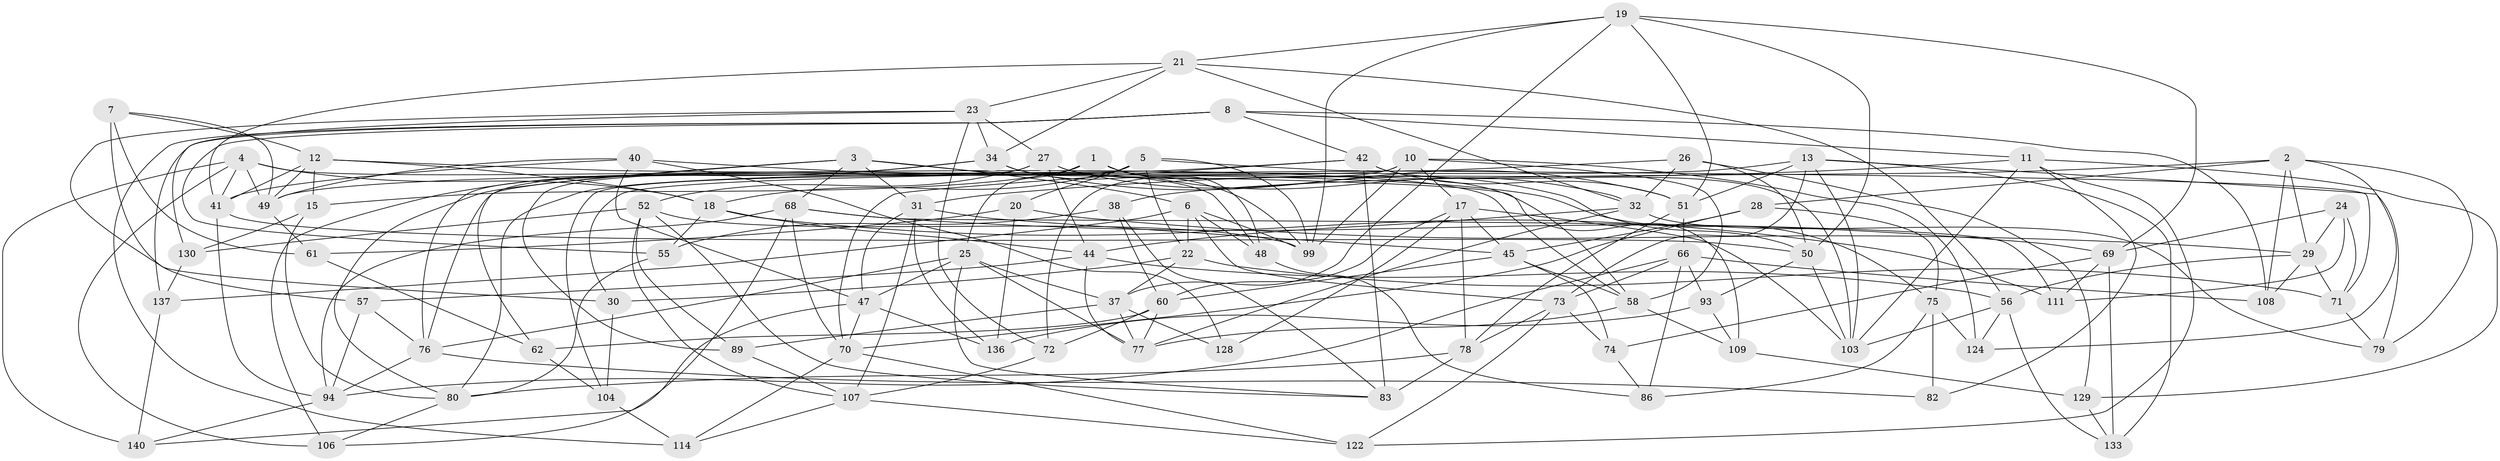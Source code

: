 // original degree distribution, {4: 1.0}
// Generated by graph-tools (version 1.1) at 2025/42/03/06/25 10:42:16]
// undirected, 88 vertices, 224 edges
graph export_dot {
graph [start="1"]
  node [color=gray90,style=filled];
  1;
  2 [super="+36"];
  3 [super="+112"];
  4 [super="+9"];
  5 [super="+101"];
  6 [super="+98"];
  7;
  8 [super="+14"];
  10 [super="+63"];
  11 [super="+16"];
  12 [super="+132"];
  13 [super="+39"];
  15;
  17 [super="+131"];
  18 [super="+54"];
  19 [super="+125"];
  20;
  21 [super="+85"];
  22 [super="+118"];
  23 [super="+33"];
  24;
  25 [super="+35"];
  26;
  27 [super="+92"];
  28;
  29 [super="+100"];
  30;
  31 [super="+87"];
  32 [super="+120"];
  34 [super="+91"];
  37 [super="+46"];
  38;
  40 [super="+43"];
  41 [super="+64"];
  42 [super="+59"];
  44 [super="+116"];
  45 [super="+121"];
  47 [super="+134"];
  48;
  49 [super="+53"];
  50 [super="+67"];
  51 [super="+90"];
  52 [super="+123"];
  55;
  56 [super="+88"];
  57;
  58 [super="+65"];
  60 [super="+105"];
  61;
  62;
  66 [super="+97"];
  68 [super="+95"];
  69 [super="+81"];
  70 [super="+84"];
  71 [super="+135"];
  72;
  73 [super="+119"];
  74;
  75 [super="+110"];
  76 [super="+113"];
  77 [super="+117"];
  78 [super="+115"];
  79;
  80 [super="+138"];
  82;
  83 [super="+127"];
  86;
  89;
  93;
  94 [super="+96"];
  99 [super="+102"];
  103 [super="+139"];
  104;
  106;
  107 [super="+126"];
  108;
  109;
  111;
  114;
  122;
  124;
  128;
  129;
  130;
  133;
  136;
  137;
  140;
  1 -- 25;
  1 -- 15;
  1 -- 48;
  1 -- 32;
  2 -- 79;
  2 -- 28;
  2 -- 108;
  2 -- 124;
  2 -- 38;
  2 -- 29;
  3 -- 62;
  3 -- 6;
  3 -- 31;
  3 -- 80;
  3 -- 48;
  3 -- 68;
  4 -- 18;
  4 -- 140;
  4 -- 41;
  4 -- 106;
  4 -- 58;
  4 -- 49;
  5 -- 20;
  5 -- 18;
  5 -- 76;
  5 -- 22;
  5 -- 71;
  5 -- 99;
  6 -- 48;
  6 -- 73;
  6 -- 137;
  6 -- 22;
  6 -- 99;
  7 -- 49;
  7 -- 61;
  7 -- 30;
  7 -- 12;
  8 -- 108;
  8 -- 55;
  8 -- 11;
  8 -- 137;
  8 -- 114;
  8 -- 42;
  10 -- 124;
  10 -- 104;
  10 -- 72;
  10 -- 17;
  10 -- 58;
  10 -- 99;
  11 -- 82;
  11 -- 103;
  11 -- 129;
  11 -- 122;
  11 -- 31;
  12 -- 15;
  12 -- 109;
  12 -- 41;
  12 -- 18;
  12 -- 49;
  13 -- 133;
  13 -- 103;
  13 -- 49;
  13 -- 51;
  13 -- 79;
  13 -- 73;
  15 -- 130;
  15 -- 80;
  17 -- 103;
  17 -- 60;
  17 -- 128;
  17 -- 45;
  17 -- 78;
  18 -- 44;
  18 -- 55;
  18 -- 111;
  19 -- 99;
  19 -- 50;
  19 -- 37;
  19 -- 21;
  19 -- 69;
  19 -- 51;
  20 -- 136;
  20 -- 61;
  20 -- 29;
  21 -- 56;
  21 -- 23;
  21 -- 34;
  21 -- 32;
  21 -- 41;
  22 -- 71 [weight=2];
  22 -- 30;
  22 -- 37;
  23 -- 72;
  23 -- 34;
  23 -- 57;
  23 -- 130;
  23 -- 27;
  24 -- 69;
  24 -- 111;
  24 -- 71;
  24 -- 29;
  25 -- 76;
  25 -- 37;
  25 -- 47;
  25 -- 83;
  25 -- 77;
  26 -- 129;
  26 -- 30;
  26 -- 50;
  26 -- 32;
  27 -- 52;
  27 -- 58;
  27 -- 50;
  27 -- 44;
  27 -- 76;
  28 -- 75;
  28 -- 45;
  28 -- 70;
  29 -- 108;
  29 -- 56;
  29 -- 71;
  30 -- 104;
  31 -- 136;
  31 -- 107;
  31 -- 47;
  31 -- 45;
  32 -- 79;
  32 -- 44;
  32 -- 77;
  34 -- 99;
  34 -- 106;
  34 -- 89;
  34 -- 51;
  37 -- 77;
  37 -- 128;
  37 -- 89;
  38 -- 55;
  38 -- 60;
  38 -- 83;
  40 -- 128 [weight=2];
  40 -- 41;
  40 -- 49;
  40 -- 47;
  40 -- 75;
  41 -- 94;
  41 -- 50;
  42 -- 103;
  42 -- 70;
  42 -- 83;
  42 -- 80;
  42 -- 51;
  44 -- 57;
  44 -- 77;
  44 -- 56;
  45 -- 74;
  45 -- 58;
  45 -- 60;
  47 -- 140;
  47 -- 136;
  47 -- 70;
  48 -- 86;
  49 -- 61;
  50 -- 93;
  50 -- 103;
  51 -- 78;
  51 -- 66;
  52 -- 130;
  52 -- 107;
  52 -- 89;
  52 -- 99;
  52 -- 83;
  55 -- 80;
  56 -- 103;
  56 -- 124;
  56 -- 133;
  57 -- 94;
  57 -- 76;
  58 -- 109;
  58 -- 77;
  60 -- 77;
  60 -- 62;
  60 -- 72;
  61 -- 62;
  62 -- 104;
  66 -- 93;
  66 -- 108;
  66 -- 86;
  66 -- 94;
  66 -- 73;
  68 -- 70;
  68 -- 69;
  68 -- 106;
  68 -- 94;
  68 -- 111;
  69 -- 74;
  69 -- 133;
  69 -- 111;
  70 -- 114;
  70 -- 122;
  71 -- 79;
  72 -- 107;
  73 -- 74;
  73 -- 122;
  73 -- 78;
  74 -- 86;
  75 -- 86;
  75 -- 82 [weight=2];
  75 -- 124;
  76 -- 82;
  76 -- 94;
  78 -- 83 [weight=2];
  78 -- 80;
  80 -- 106;
  89 -- 107;
  93 -- 136;
  93 -- 109;
  94 -- 140;
  104 -- 114;
  107 -- 122;
  107 -- 114;
  109 -- 129;
  129 -- 133;
  130 -- 137;
  137 -- 140;
}
